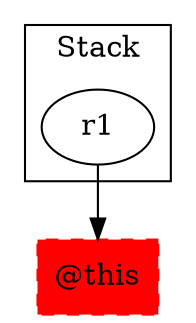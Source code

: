 digraph sample {
  rankDir="LR";
  subgraph cluster_0 {
    label="Stack"
    "r1"; 
  }
  "r1" -> { "@this"[shape=box]};
  "@this"[shape=box, style="filled,dashed"];
  "@this"[color="red"];
}
